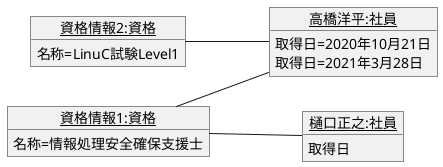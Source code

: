 @startuml 資格取得
left to right direction
object "<u>資格情報1:資格</u>" as license1 {
    名称=情報処理安全確保支援士
}
object "<u>資格情報2:資格</u>" as license2 {
    名称=LinuC試験Level1
}
object "<u>高橋洋平:社員</u>" as user1 {
    取得日=2020年10月21日
    取得日=2021年3月28日
}
object "<u>樋口正之:社員</u>" as user2 {
    取得日
}

license1 -- user1
license2 -- user1
license1 -- user2
@enduml